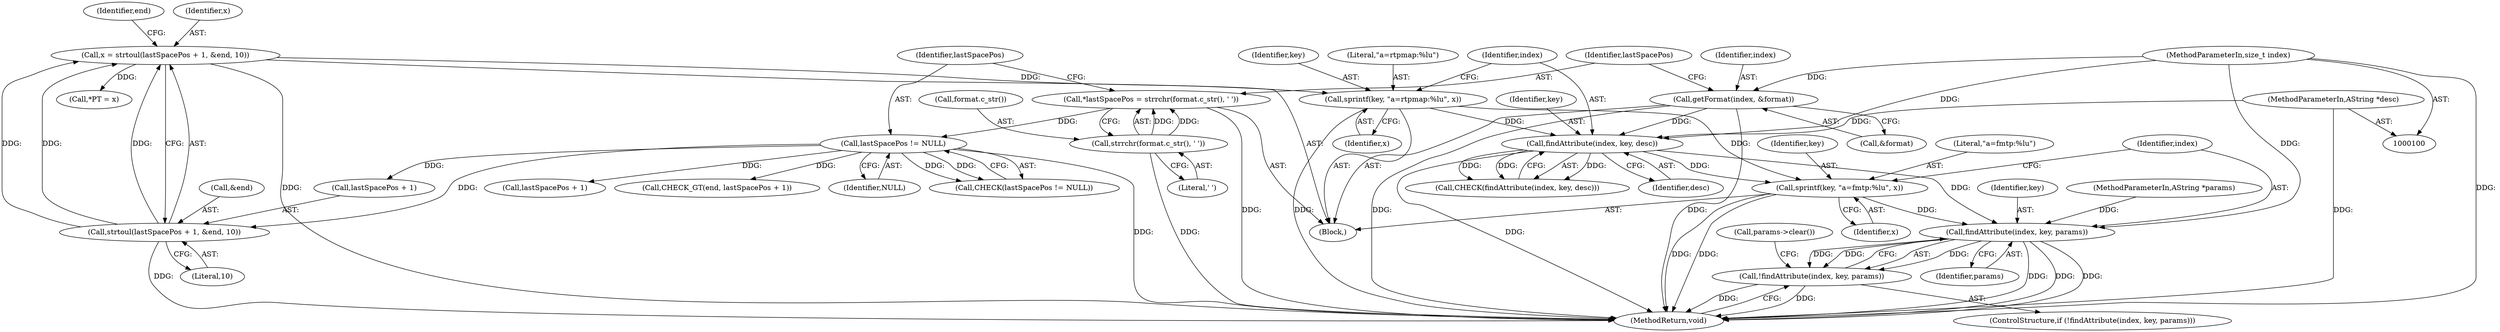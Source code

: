 digraph "1_Android_68f67ef6cf1f41e77337be3bc4bff91f3a3c6324_0@API" {
"1000155" [label="(Call,sprintf(key, \"a=fmtp:%lu\", x))"];
"1000151" [label="(Call,findAttribute(index, key, desc))"];
"1000107" [label="(Call,getFormat(index, &format))"];
"1000101" [label="(MethodParameterIn,size_t index)"];
"1000146" [label="(Call,sprintf(key, \"a=rtpmap:%lu\", x))"];
"1000123" [label="(Call,x = strtoul(lastSpacePos + 1, &end, 10))"];
"1000125" [label="(Call,strtoul(lastSpacePos + 1, &end, 10))"];
"1000118" [label="(Call,lastSpacePos != NULL)"];
"1000112" [label="(Call,*lastSpacePos = strrchr(format.c_str(), ' '))"];
"1000114" [label="(Call,strrchr(format.c_str(), ' '))"];
"1000103" [label="(MethodParameterIn,AString *desc)"];
"1000161" [label="(Call,findAttribute(index, key, params))"];
"1000160" [label="(Call,!findAttribute(index, key, params))"];
"1000147" [label="(Identifier,key)"];
"1000109" [label="(Call,&format)"];
"1000155" [label="(Call,sprintf(key, \"a=fmtp:%lu\", x))"];
"1000120" [label="(Identifier,NULL)"];
"1000103" [label="(MethodParameterIn,AString *desc)"];
"1000167" [label="(MethodReturn,void)"];
"1000123" [label="(Call,x = strtoul(lastSpacePos + 1, &end, 10))"];
"1000105" [label="(Block,)"];
"1000134" [label="(Call,lastSpacePos + 1)"];
"1000157" [label="(Literal,\"a=fmtp:%lu\")"];
"1000158" [label="(Identifier,x)"];
"1000108" [label="(Identifier,index)"];
"1000161" [label="(Call,findAttribute(index, key, params))"];
"1000149" [label="(Identifier,x)"];
"1000151" [label="(Call,findAttribute(index, key, desc))"];
"1000133" [label="(Identifier,end)"];
"1000126" [label="(Call,lastSpacePos + 1)"];
"1000148" [label="(Literal,\"a=rtpmap:%lu\")"];
"1000164" [label="(Identifier,params)"];
"1000159" [label="(ControlStructure,if (!findAttribute(index, key, params)))"];
"1000162" [label="(Identifier,index)"];
"1000101" [label="(MethodParameterIn,size_t index)"];
"1000116" [label="(Literal,' ')"];
"1000131" [label="(Literal,10)"];
"1000125" [label="(Call,strtoul(lastSpacePos + 1, &end, 10))"];
"1000132" [label="(Call,CHECK_GT(end, lastSpacePos + 1))"];
"1000153" [label="(Identifier,key)"];
"1000129" [label="(Call,&end)"];
"1000160" [label="(Call,!findAttribute(index, key, params))"];
"1000166" [label="(Call,params->clear())"];
"1000150" [label="(Call,CHECK(findAttribute(index, key, desc)))"];
"1000146" [label="(Call,sprintf(key, \"a=rtpmap:%lu\", x))"];
"1000163" [label="(Identifier,key)"];
"1000112" [label="(Call,*lastSpacePos = strrchr(format.c_str(), ' '))"];
"1000119" [label="(Identifier,lastSpacePos)"];
"1000124" [label="(Identifier,x)"];
"1000107" [label="(Call,getFormat(index, &format))"];
"1000113" [label="(Identifier,lastSpacePos)"];
"1000117" [label="(Call,CHECK(lastSpacePos != NULL))"];
"1000115" [label="(Call,format.c_str())"];
"1000104" [label="(MethodParameterIn,AString *params)"];
"1000156" [label="(Identifier,key)"];
"1000154" [label="(Identifier,desc)"];
"1000141" [label="(Call,*PT = x)"];
"1000152" [label="(Identifier,index)"];
"1000114" [label="(Call,strrchr(format.c_str(), ' '))"];
"1000118" [label="(Call,lastSpacePos != NULL)"];
"1000155" -> "1000105"  [label="AST: "];
"1000155" -> "1000158"  [label="CFG: "];
"1000156" -> "1000155"  [label="AST: "];
"1000157" -> "1000155"  [label="AST: "];
"1000158" -> "1000155"  [label="AST: "];
"1000162" -> "1000155"  [label="CFG: "];
"1000155" -> "1000167"  [label="DDG: "];
"1000155" -> "1000167"  [label="DDG: "];
"1000151" -> "1000155"  [label="DDG: "];
"1000146" -> "1000155"  [label="DDG: "];
"1000155" -> "1000161"  [label="DDG: "];
"1000151" -> "1000150"  [label="AST: "];
"1000151" -> "1000154"  [label="CFG: "];
"1000152" -> "1000151"  [label="AST: "];
"1000153" -> "1000151"  [label="AST: "];
"1000154" -> "1000151"  [label="AST: "];
"1000150" -> "1000151"  [label="CFG: "];
"1000151" -> "1000167"  [label="DDG: "];
"1000151" -> "1000150"  [label="DDG: "];
"1000151" -> "1000150"  [label="DDG: "];
"1000151" -> "1000150"  [label="DDG: "];
"1000107" -> "1000151"  [label="DDG: "];
"1000101" -> "1000151"  [label="DDG: "];
"1000146" -> "1000151"  [label="DDG: "];
"1000103" -> "1000151"  [label="DDG: "];
"1000151" -> "1000161"  [label="DDG: "];
"1000107" -> "1000105"  [label="AST: "];
"1000107" -> "1000109"  [label="CFG: "];
"1000108" -> "1000107"  [label="AST: "];
"1000109" -> "1000107"  [label="AST: "];
"1000113" -> "1000107"  [label="CFG: "];
"1000107" -> "1000167"  [label="DDG: "];
"1000107" -> "1000167"  [label="DDG: "];
"1000101" -> "1000107"  [label="DDG: "];
"1000101" -> "1000100"  [label="AST: "];
"1000101" -> "1000167"  [label="DDG: "];
"1000101" -> "1000161"  [label="DDG: "];
"1000146" -> "1000105"  [label="AST: "];
"1000146" -> "1000149"  [label="CFG: "];
"1000147" -> "1000146"  [label="AST: "];
"1000148" -> "1000146"  [label="AST: "];
"1000149" -> "1000146"  [label="AST: "];
"1000152" -> "1000146"  [label="CFG: "];
"1000146" -> "1000167"  [label="DDG: "];
"1000123" -> "1000146"  [label="DDG: "];
"1000123" -> "1000105"  [label="AST: "];
"1000123" -> "1000125"  [label="CFG: "];
"1000124" -> "1000123"  [label="AST: "];
"1000125" -> "1000123"  [label="AST: "];
"1000133" -> "1000123"  [label="CFG: "];
"1000123" -> "1000167"  [label="DDG: "];
"1000125" -> "1000123"  [label="DDG: "];
"1000125" -> "1000123"  [label="DDG: "];
"1000125" -> "1000123"  [label="DDG: "];
"1000123" -> "1000141"  [label="DDG: "];
"1000125" -> "1000131"  [label="CFG: "];
"1000126" -> "1000125"  [label="AST: "];
"1000129" -> "1000125"  [label="AST: "];
"1000131" -> "1000125"  [label="AST: "];
"1000125" -> "1000167"  [label="DDG: "];
"1000118" -> "1000125"  [label="DDG: "];
"1000118" -> "1000117"  [label="AST: "];
"1000118" -> "1000120"  [label="CFG: "];
"1000119" -> "1000118"  [label="AST: "];
"1000120" -> "1000118"  [label="AST: "];
"1000117" -> "1000118"  [label="CFG: "];
"1000118" -> "1000167"  [label="DDG: "];
"1000118" -> "1000117"  [label="DDG: "];
"1000118" -> "1000117"  [label="DDG: "];
"1000112" -> "1000118"  [label="DDG: "];
"1000118" -> "1000126"  [label="DDG: "];
"1000118" -> "1000132"  [label="DDG: "];
"1000118" -> "1000134"  [label="DDG: "];
"1000112" -> "1000105"  [label="AST: "];
"1000112" -> "1000114"  [label="CFG: "];
"1000113" -> "1000112"  [label="AST: "];
"1000114" -> "1000112"  [label="AST: "];
"1000119" -> "1000112"  [label="CFG: "];
"1000112" -> "1000167"  [label="DDG: "];
"1000114" -> "1000112"  [label="DDG: "];
"1000114" -> "1000112"  [label="DDG: "];
"1000114" -> "1000116"  [label="CFG: "];
"1000115" -> "1000114"  [label="AST: "];
"1000116" -> "1000114"  [label="AST: "];
"1000114" -> "1000167"  [label="DDG: "];
"1000103" -> "1000100"  [label="AST: "];
"1000103" -> "1000167"  [label="DDG: "];
"1000161" -> "1000160"  [label="AST: "];
"1000161" -> "1000164"  [label="CFG: "];
"1000162" -> "1000161"  [label="AST: "];
"1000163" -> "1000161"  [label="AST: "];
"1000164" -> "1000161"  [label="AST: "];
"1000160" -> "1000161"  [label="CFG: "];
"1000161" -> "1000167"  [label="DDG: "];
"1000161" -> "1000167"  [label="DDG: "];
"1000161" -> "1000167"  [label="DDG: "];
"1000161" -> "1000160"  [label="DDG: "];
"1000161" -> "1000160"  [label="DDG: "];
"1000161" -> "1000160"  [label="DDG: "];
"1000104" -> "1000161"  [label="DDG: "];
"1000160" -> "1000159"  [label="AST: "];
"1000166" -> "1000160"  [label="CFG: "];
"1000167" -> "1000160"  [label="CFG: "];
"1000160" -> "1000167"  [label="DDG: "];
"1000160" -> "1000167"  [label="DDG: "];
}
